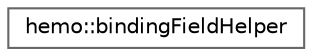 digraph "Graphical Class Hierarchy"
{
 // LATEX_PDF_SIZE
  bgcolor="transparent";
  edge [fontname=Helvetica,fontsize=10,labelfontname=Helvetica,labelfontsize=10];
  node [fontname=Helvetica,fontsize=10,shape=box,height=0.2,width=0.4];
  rankdir="LR";
  Node0 [id="Node000000",label="hemo::bindingFieldHelper",height=0.2,width=0.4,color="grey40", fillcolor="white", style="filled",URL="$classhemo_1_1bindingFieldHelper.html",tooltip=" "];
}
